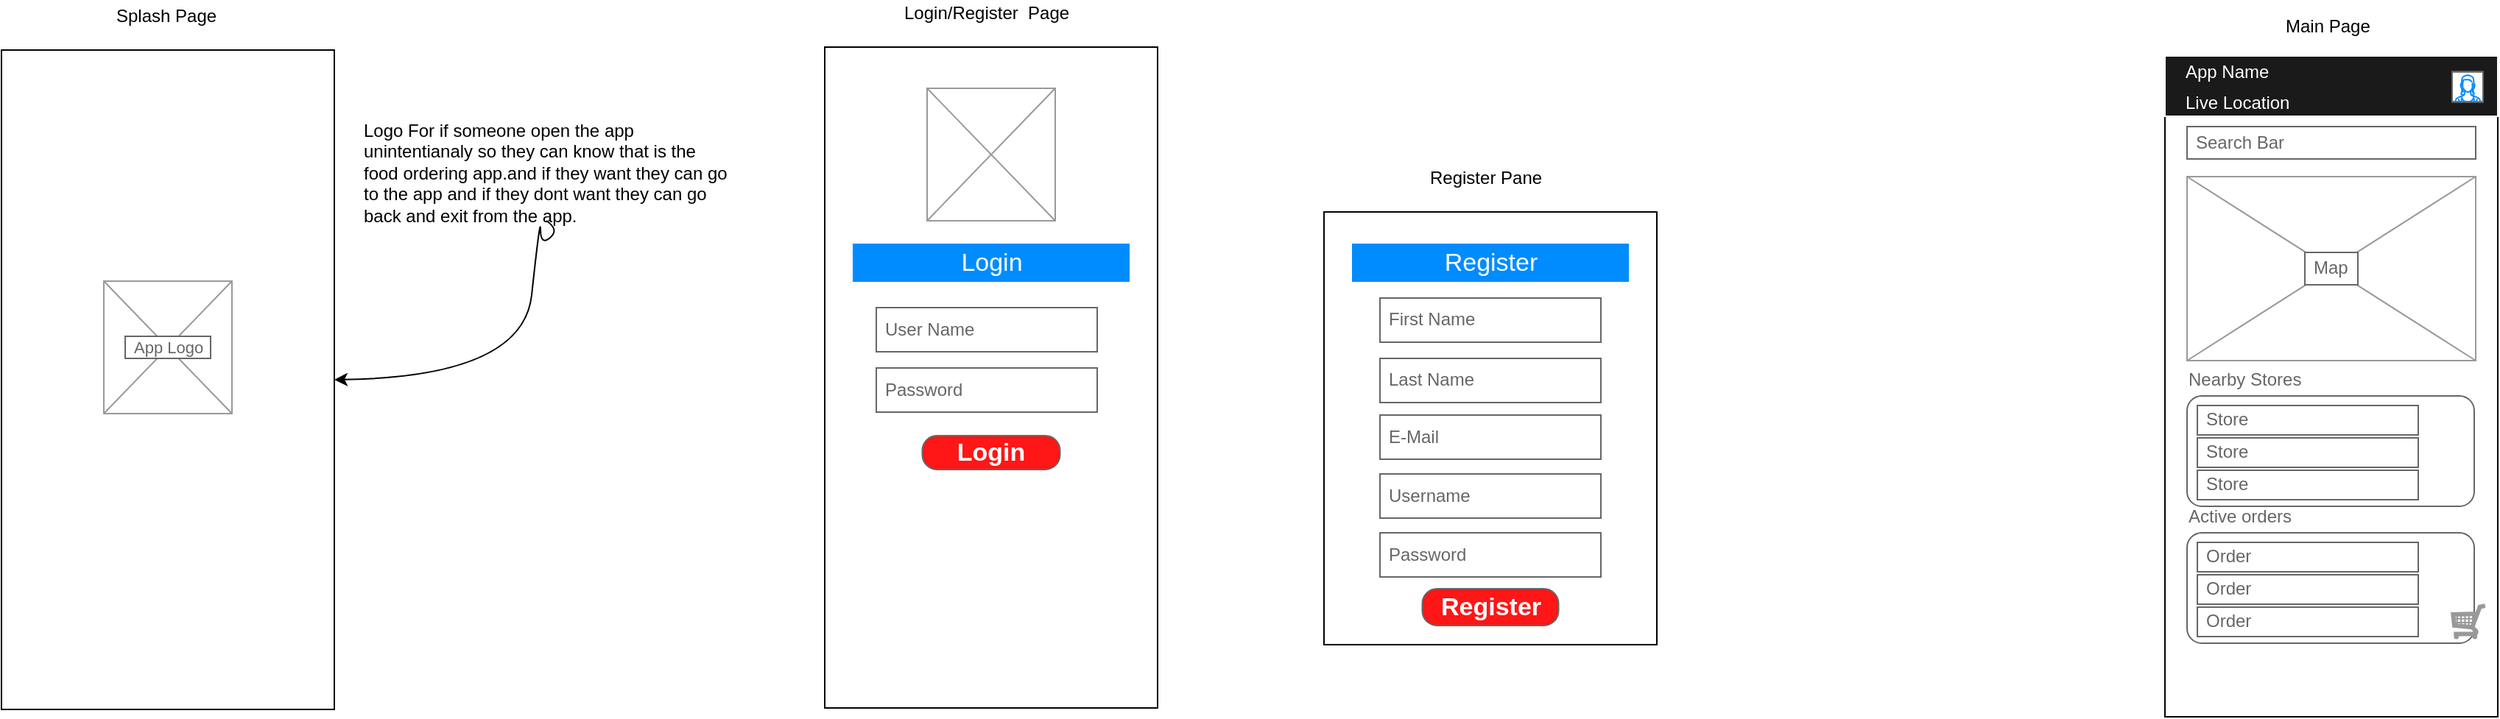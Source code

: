 <mxfile version="26.0.6">
  <diagram name="Page-1" id="03018318-947c-dd8e-b7a3-06fadd420f32">
    <mxGraphModel dx="2607" dy="1342" grid="0" gridSize="10" guides="1" tooltips="1" connect="1" arrows="1" fold="1" page="1" pageScale="1" pageWidth="3000" pageHeight="2000" background="none" math="0" shadow="0">
      <root>
        <mxCell id="0" />
        <mxCell id="1" parent="0" />
        <mxCell id="yDf6Gy69k3FiIV9ASkcH-1" value="" style="rounded=0;whiteSpace=wrap;html=1;" vertex="1" parent="1">
          <mxGeometry x="37" y="48" width="226" height="448" as="geometry" />
        </mxCell>
        <mxCell id="yDf6Gy69k3FiIV9ASkcH-2" value="&lt;div&gt;Splash Page&lt;/div&gt;" style="text;spacingTop=-5;whiteSpace=wrap;html=1;align=left;fontSize=12;fontFamily=Helvetica;fillColor=none;strokeColor=none;" vertex="1" parent="1">
          <mxGeometry x="112.5" y="16" width="75" height="20" as="geometry" />
        </mxCell>
        <mxCell id="yDf6Gy69k3FiIV9ASkcH-3" value="" style="rounded=0;whiteSpace=wrap;html=1;" vertex="1" parent="1">
          <mxGeometry x="596" y="46" width="226" height="449" as="geometry" />
        </mxCell>
        <mxCell id="yDf6Gy69k3FiIV9ASkcH-4" value="&lt;div&gt;Login/Register&amp;nbsp; Page&lt;/div&gt;" style="text;spacingTop=-5;whiteSpace=wrap;html=1;align=left;fontSize=12;fontFamily=Helvetica;fillColor=none;strokeColor=none;" vertex="1" parent="1">
          <mxGeometry x="647.75" y="14" width="122.5" height="20" as="geometry" />
        </mxCell>
        <mxCell id="yDf6Gy69k3FiIV9ASkcH-5" value="" style="verticalLabelPosition=bottom;shadow=0;dashed=0;align=center;html=1;verticalAlign=top;strokeWidth=1;shape=mxgraph.mockup.graphics.simpleIcon;strokeColor=#999999;" vertex="1" parent="1">
          <mxGeometry x="106.5" y="205" width="87" height="90" as="geometry" />
        </mxCell>
        <mxCell id="yDf6Gy69k3FiIV9ASkcH-6" value="&lt;font style=&quot;font-size: 11px;&quot;&gt;App Logo&lt;/font&gt;" style="strokeWidth=1;shadow=0;dashed=0;align=center;html=1;shape=mxgraph.mockup.text.textBox;fontColor=#666666;align=left;fontSize=17;spacingLeft=4;spacingTop=-3;whiteSpace=wrap;strokeColor=#666666;mainText=" vertex="1" parent="1">
          <mxGeometry x="121" y="242.5" width="58" height="15" as="geometry" />
        </mxCell>
        <mxCell id="yDf6Gy69k3FiIV9ASkcH-7" value="Logo For if someone open the app unintentianaly so they can know that is the food ordering app.and if they want they can go to the app and if they dont want they can go back and exit from the app." style="text;spacingTop=-5;whiteSpace=wrap;html=1;align=left;fontSize=12;fontFamily=Helvetica;fillColor=none;strokeColor=none;" vertex="1" parent="1">
          <mxGeometry x="281" y="94" width="250" height="76" as="geometry" />
        </mxCell>
        <mxCell id="yDf6Gy69k3FiIV9ASkcH-8" value="" style="curved=1;endArrow=classic;html=1;rounded=0;entryX=1;entryY=0.5;entryDx=0;entryDy=0;" edge="1" parent="1" target="yDf6Gy69k3FiIV9ASkcH-1">
          <mxGeometry width="50" height="50" relative="1" as="geometry">
            <mxPoint x="407" y="164" as="sourcePoint" />
            <mxPoint x="453" y="159" as="targetPoint" />
            <Array as="points">
              <mxPoint x="416" y="170" />
              <mxPoint x="403" y="181" />
              <mxPoint x="403" y="159" />
              <mxPoint x="391" y="270" />
            </Array>
          </mxGeometry>
        </mxCell>
        <mxCell id="yDf6Gy69k3FiIV9ASkcH-9" value="" style="verticalLabelPosition=bottom;shadow=0;dashed=0;align=center;html=1;verticalAlign=top;strokeWidth=1;shape=mxgraph.mockup.graphics.simpleIcon;strokeColor=#999999;" vertex="1" parent="1">
          <mxGeometry x="665.5" y="74" width="87" height="90" as="geometry" />
        </mxCell>
        <mxCell id="yDf6Gy69k3FiIV9ASkcH-10" value="&lt;font style=&quot;font-size: 12px;&quot;&gt;User Name&lt;/font&gt;" style="strokeWidth=1;shadow=0;dashed=0;align=center;html=1;shape=mxgraph.mockup.text.textBox;fontColor=#666666;align=left;fontSize=17;spacingLeft=4;spacingTop=-3;whiteSpace=wrap;strokeColor=#666666;mainText=" vertex="1" parent="1">
          <mxGeometry x="631" y="223" width="150" height="30" as="geometry" />
        </mxCell>
        <mxCell id="yDf6Gy69k3FiIV9ASkcH-11" value="&lt;font style=&quot;font-size: 12px;&quot;&gt;Password&lt;/font&gt;" style="strokeWidth=1;shadow=0;dashed=0;align=center;html=1;shape=mxgraph.mockup.text.textBox;fontColor=#666666;align=left;fontSize=17;spacingLeft=4;spacingTop=-3;whiteSpace=wrap;strokeColor=#666666;mainText=" vertex="1" parent="1">
          <mxGeometry x="631" y="264" width="150" height="30" as="geometry" />
        </mxCell>
        <mxCell id="yDf6Gy69k3FiIV9ASkcH-12" value="Login" style="strokeWidth=1;shadow=0;dashed=0;align=center;html=1;shape=mxgraph.mockup.buttons.button;strokeColor=#666666;fontColor=#ffffff;mainText=;buttonStyle=round;fontSize=17;fontStyle=1;fillColor=#FF1616;whiteSpace=wrap;" vertex="1" parent="1">
          <mxGeometry x="662.25" y="310" width="93.5" height="23" as="geometry" />
        </mxCell>
        <mxCell id="yDf6Gy69k3FiIV9ASkcH-13" value="&lt;div&gt;Register Pane&lt;/div&gt;" style="text;spacingTop=-5;whiteSpace=wrap;html=1;align=left;fontSize=12;fontFamily=Helvetica;fillColor=none;strokeColor=none;" vertex="1" parent="1">
          <mxGeometry x="1005.25" y="126" width="85.5" height="20" as="geometry" />
        </mxCell>
        <mxCell id="yDf6Gy69k3FiIV9ASkcH-14" value="" style="rounded=0;whiteSpace=wrap;html=1;" vertex="1" parent="1">
          <mxGeometry x="935" y="158" width="226" height="294" as="geometry" />
        </mxCell>
        <mxCell id="yDf6Gy69k3FiIV9ASkcH-15" value="Login" style="text;strokeColor=#008CFF;align=center;verticalAlign=middle;spacingLeft=10;spacingRight=10;overflow=hidden;points=[[0,0.5],[1,0.5]];portConstraint=eastwest;rotatable=0;whiteSpace=wrap;html=1;fillColor=#008CFF;fontColor=#ffffff;fontSize=17;" vertex="1" parent="1">
          <mxGeometry x="615.5" y="180" width="187" height="25" as="geometry" />
        </mxCell>
        <mxCell id="yDf6Gy69k3FiIV9ASkcH-16" value="Register" style="text;strokeColor=#008CFF;align=center;verticalAlign=middle;spacingLeft=10;spacingRight=10;overflow=hidden;points=[[0,0.5],[1,0.5]];portConstraint=eastwest;rotatable=0;whiteSpace=wrap;html=1;fillColor=#008CFF;fontColor=#ffffff;fontSize=17;" vertex="1" parent="1">
          <mxGeometry x="954.5" y="180" width="187" height="25" as="geometry" />
        </mxCell>
        <mxCell id="yDf6Gy69k3FiIV9ASkcH-17" value="&lt;font style=&quot;font-size: 12px;&quot;&gt;First Name&lt;/font&gt;" style="strokeWidth=1;shadow=0;dashed=0;align=center;html=1;shape=mxgraph.mockup.text.textBox;fontColor=#666666;align=left;fontSize=17;spacingLeft=4;spacingTop=-3;whiteSpace=wrap;strokeColor=#666666;mainText=" vertex="1" parent="1">
          <mxGeometry x="973" y="216.5" width="150" height="30" as="geometry" />
        </mxCell>
        <mxCell id="yDf6Gy69k3FiIV9ASkcH-18" value="&lt;font style=&quot;font-size: 12px;&quot;&gt;Last Name&lt;/font&gt;" style="strokeWidth=1;shadow=0;dashed=0;align=center;html=1;shape=mxgraph.mockup.text.textBox;fontColor=#666666;align=left;fontSize=17;spacingLeft=4;spacingTop=-3;whiteSpace=wrap;strokeColor=#666666;mainText=" vertex="1" parent="1">
          <mxGeometry x="973" y="257.5" width="150" height="30" as="geometry" />
        </mxCell>
        <mxCell id="yDf6Gy69k3FiIV9ASkcH-19" value="Register" style="strokeWidth=1;shadow=0;dashed=0;align=center;html=1;shape=mxgraph.mockup.buttons.button;strokeColor=#666666;fontColor=#ffffff;mainText=;buttonStyle=round;fontSize=17;fontStyle=1;fillColor=#FF1616;whiteSpace=wrap;" vertex="1" parent="1">
          <mxGeometry x="1001.75" y="414" width="92.5" height="25" as="geometry" />
        </mxCell>
        <mxCell id="yDf6Gy69k3FiIV9ASkcH-20" value="&lt;font style=&quot;font-size: 12px;&quot;&gt;E-Mail&lt;/font&gt;" style="strokeWidth=1;shadow=0;dashed=0;align=center;html=1;shape=mxgraph.mockup.text.textBox;fontColor=#666666;align=left;fontSize=17;spacingLeft=4;spacingTop=-3;whiteSpace=wrap;strokeColor=#666666;mainText=" vertex="1" parent="1">
          <mxGeometry x="973" y="296" width="150" height="30" as="geometry" />
        </mxCell>
        <mxCell id="yDf6Gy69k3FiIV9ASkcH-21" value="&lt;font style=&quot;font-size: 12px;&quot;&gt;Username&lt;/font&gt;" style="strokeWidth=1;shadow=0;dashed=0;align=center;html=1;shape=mxgraph.mockup.text.textBox;fontColor=#666666;align=left;fontSize=17;spacingLeft=4;spacingTop=-3;whiteSpace=wrap;strokeColor=#666666;mainText=" vertex="1" parent="1">
          <mxGeometry x="973" y="336" width="150" height="30" as="geometry" />
        </mxCell>
        <mxCell id="yDf6Gy69k3FiIV9ASkcH-22" value="&lt;font style=&quot;font-size: 12px;&quot;&gt;Password&lt;/font&gt;" style="strokeWidth=1;shadow=0;dashed=0;align=center;html=1;shape=mxgraph.mockup.text.textBox;fontColor=#666666;align=left;fontSize=17;spacingLeft=4;spacingTop=-3;whiteSpace=wrap;strokeColor=#666666;mainText=" vertex="1" parent="1">
          <mxGeometry x="973" y="376" width="150" height="30" as="geometry" />
        </mxCell>
        <mxCell id="yDf6Gy69k3FiIV9ASkcH-23" value="" style="rounded=0;whiteSpace=wrap;html=1;" vertex="1" parent="1">
          <mxGeometry x="1506" y="52" width="226" height="449" as="geometry" />
        </mxCell>
        <mxCell id="yDf6Gy69k3FiIV9ASkcH-24" value="&lt;div&gt;Main Page&lt;/div&gt;" style="text;spacingTop=-5;whiteSpace=wrap;html=1;align=left;fontSize=12;fontFamily=Helvetica;fillColor=none;strokeColor=none;" vertex="1" parent="1">
          <mxGeometry x="1585.87" y="23" width="66.25" height="20" as="geometry" />
        </mxCell>
        <mxCell id="yDf6Gy69k3FiIV9ASkcH-25" value="" style="rounded=0;whiteSpace=wrap;html=1;strokeColor=#FFFFFF;fillColor=#1A1A1A;" vertex="1" parent="1">
          <mxGeometry x="1506" y="52" width="226" height="41" as="geometry" />
        </mxCell>
        <mxCell id="yDf6Gy69k3FiIV9ASkcH-26" value="&lt;font style=&quot;font-size: 12px;&quot;&gt;App Name&lt;/font&gt;&lt;div&gt;&lt;font style=&quot;font-size: 12px;&quot;&gt;Live Location&lt;/font&gt;&lt;/div&gt;" style="strokeWidth=1;shadow=0;dashed=0;align=center;html=1;shape=mxgraph.mockup.text.textBox;align=left;fontSize=17;spacingLeft=4;spacingTop=-3;whiteSpace=wrap;mainText=;fillColor=none;strokeColor=none;fontColor=#FFFFFF;" vertex="1" parent="1">
          <mxGeometry x="1514" y="58" width="79" height="30" as="geometry" />
        </mxCell>
        <mxCell id="yDf6Gy69k3FiIV9ASkcH-27" value="" style="verticalLabelPosition=bottom;shadow=0;dashed=0;align=center;html=1;verticalAlign=top;strokeWidth=1;shape=mxgraph.mockup.containers.userFemale;strokeColor=#666666;strokeColor2=#008cff;perimeterSpacing=0;" vertex="1" parent="1">
          <mxGeometry x="1701" y="62.75" width="21" height="20.5" as="geometry" />
        </mxCell>
        <mxCell id="yDf6Gy69k3FiIV9ASkcH-28" value="&lt;font style=&quot;font-size: 12px;&quot;&gt;Search Bar&lt;/font&gt;" style="strokeWidth=1;shadow=0;dashed=0;align=center;html=1;shape=mxgraph.mockup.text.textBox;fontColor=#666666;align=left;fontSize=17;spacingLeft=4;spacingTop=-3;whiteSpace=wrap;strokeColor=#666666;mainText=" vertex="1" parent="1">
          <mxGeometry x="1521" y="100" width="196" height="22" as="geometry" />
        </mxCell>
        <mxCell id="yDf6Gy69k3FiIV9ASkcH-29" value="" style="verticalLabelPosition=bottom;shadow=0;dashed=0;align=center;html=1;verticalAlign=top;strokeWidth=1;shape=mxgraph.mockup.graphics.simpleIcon;strokeColor=#999999;" vertex="1" parent="1">
          <mxGeometry x="1521" y="134" width="196" height="125" as="geometry" />
        </mxCell>
        <mxCell id="yDf6Gy69k3FiIV9ASkcH-30" value="&lt;font style=&quot;font-size: 12px;&quot;&gt;Map&lt;/font&gt;" style="strokeWidth=1;shadow=0;dashed=0;align=center;html=1;shape=mxgraph.mockup.text.textBox;fontColor=#666666;align=left;fontSize=17;spacingLeft=4;spacingTop=-3;whiteSpace=wrap;strokeColor=#666666;mainText=" vertex="1" parent="1">
          <mxGeometry x="1601" y="185.5" width="36" height="22" as="geometry" />
        </mxCell>
        <mxCell id="yDf6Gy69k3FiIV9ASkcH-31" value="" style="shape=mxgraph.mockup.containers.marginRect;rectMarginTop=10;strokeColor=#666666;strokeWidth=1;dashed=0;rounded=1;arcSize=5;recursiveResize=0;html=1;whiteSpace=wrap;" vertex="1" parent="1">
          <mxGeometry x="1521" y="273" width="195" height="85" as="geometry" />
        </mxCell>
        <mxCell id="yDf6Gy69k3FiIV9ASkcH-32" value="&lt;font style=&quot;font-size: 12px;&quot;&gt;Nearby Stores&lt;/font&gt;" style="strokeWidth=1;shadow=0;dashed=0;align=center;html=1;shape=mxgraph.mockup.text.textBox;fontColor=#666666;align=left;fontSize=17;spacingLeft=4;spacingTop=-3;whiteSpace=wrap;strokeColor=none;mainText=;fillColor=none;" vertex="1" parent="1">
          <mxGeometry x="1516" y="257.5" width="150" height="30" as="geometry" />
        </mxCell>
        <mxCell id="yDf6Gy69k3FiIV9ASkcH-33" value="&lt;font style=&quot;font-size: 12px;&quot;&gt;Store&lt;/font&gt;" style="strokeWidth=1;shadow=0;dashed=0;align=center;html=1;shape=mxgraph.mockup.text.textBox;fontColor=#666666;align=left;fontSize=17;spacingLeft=4;spacingTop=-3;whiteSpace=wrap;strokeColor=#666666;mainText=" vertex="1" parent="1">
          <mxGeometry x="1528" y="289.5" width="150" height="20" as="geometry" />
        </mxCell>
        <mxCell id="yDf6Gy69k3FiIV9ASkcH-34" value="&lt;font style=&quot;font-size: 12px;&quot;&gt;Store&lt;/font&gt;" style="strokeWidth=1;shadow=0;dashed=0;align=center;html=1;shape=mxgraph.mockup.text.textBox;fontColor=#666666;align=left;fontSize=17;spacingLeft=4;spacingTop=-3;whiteSpace=wrap;strokeColor=#666666;mainText=" vertex="1" parent="1">
          <mxGeometry x="1528" y="311.5" width="150" height="20" as="geometry" />
        </mxCell>
        <mxCell id="yDf6Gy69k3FiIV9ASkcH-35" value="&lt;font style=&quot;font-size: 12px;&quot;&gt;Store&lt;/font&gt;" style="strokeWidth=1;shadow=0;dashed=0;align=center;html=1;shape=mxgraph.mockup.text.textBox;fontColor=#666666;align=left;fontSize=17;spacingLeft=4;spacingTop=-3;whiteSpace=wrap;strokeColor=#666666;mainText=" vertex="1" parent="1">
          <mxGeometry x="1528" y="333.5" width="150" height="20" as="geometry" />
        </mxCell>
        <mxCell id="yDf6Gy69k3FiIV9ASkcH-36" value="&lt;font style=&quot;font-size: 12px;&quot;&gt;Active orders&lt;/font&gt;" style="strokeWidth=1;shadow=0;dashed=0;align=center;html=1;shape=mxgraph.mockup.text.textBox;fontColor=#666666;align=left;fontSize=17;spacingLeft=4;spacingTop=-3;whiteSpace=wrap;strokeColor=none;mainText=;fillColor=none;" vertex="1" parent="1">
          <mxGeometry x="1516" y="350.5" width="150" height="30" as="geometry" />
        </mxCell>
        <mxCell id="yDf6Gy69k3FiIV9ASkcH-37" value="" style="shape=mxgraph.mockup.containers.marginRect;rectMarginTop=10;strokeColor=#666666;strokeWidth=1;dashed=0;rounded=1;arcSize=5;recursiveResize=0;html=1;whiteSpace=wrap;" vertex="1" parent="1">
          <mxGeometry x="1521" y="366" width="195" height="85" as="geometry" />
        </mxCell>
        <mxCell id="yDf6Gy69k3FiIV9ASkcH-38" value="&lt;font style=&quot;font-size: 12px;&quot;&gt;Order&lt;/font&gt;" style="strokeWidth=1;shadow=0;dashed=0;align=center;html=1;shape=mxgraph.mockup.text.textBox;fontColor=#666666;align=left;fontSize=17;spacingLeft=4;spacingTop=-3;whiteSpace=wrap;strokeColor=#666666;mainText=" vertex="1" parent="1">
          <mxGeometry x="1528" y="404.5" width="150" height="20" as="geometry" />
        </mxCell>
        <mxCell id="yDf6Gy69k3FiIV9ASkcH-39" value="&lt;font style=&quot;font-size: 12px;&quot;&gt;Order&lt;/font&gt;" style="strokeWidth=1;shadow=0;dashed=0;align=center;html=1;shape=mxgraph.mockup.text.textBox;fontColor=#666666;align=left;fontSize=17;spacingLeft=4;spacingTop=-3;whiteSpace=wrap;strokeColor=#666666;mainText=" vertex="1" parent="1">
          <mxGeometry x="1528" y="382.5" width="150" height="20" as="geometry" />
        </mxCell>
        <mxCell id="yDf6Gy69k3FiIV9ASkcH-40" value="&lt;font style=&quot;font-size: 12px;&quot;&gt;Order&lt;/font&gt;" style="strokeWidth=1;shadow=0;dashed=0;align=center;html=1;shape=mxgraph.mockup.text.textBox;fontColor=#666666;align=left;fontSize=17;spacingLeft=4;spacingTop=-3;whiteSpace=wrap;strokeColor=#666666;mainText=" vertex="1" parent="1">
          <mxGeometry x="1528" y="426.5" width="150" height="20" as="geometry" />
        </mxCell>
        <mxCell id="yDf6Gy69k3FiIV9ASkcH-41" value="" style="verticalLabelPosition=bottom;shadow=0;dashed=0;align=center;html=1;verticalAlign=top;strokeWidth=1;shape=mxgraph.mockup.misc.shoppingCart;strokeColor=#999999;" vertex="1" parent="1">
          <mxGeometry x="1701" y="425" width="23" height="23" as="geometry" />
        </mxCell>
      </root>
    </mxGraphModel>
  </diagram>
</mxfile>
